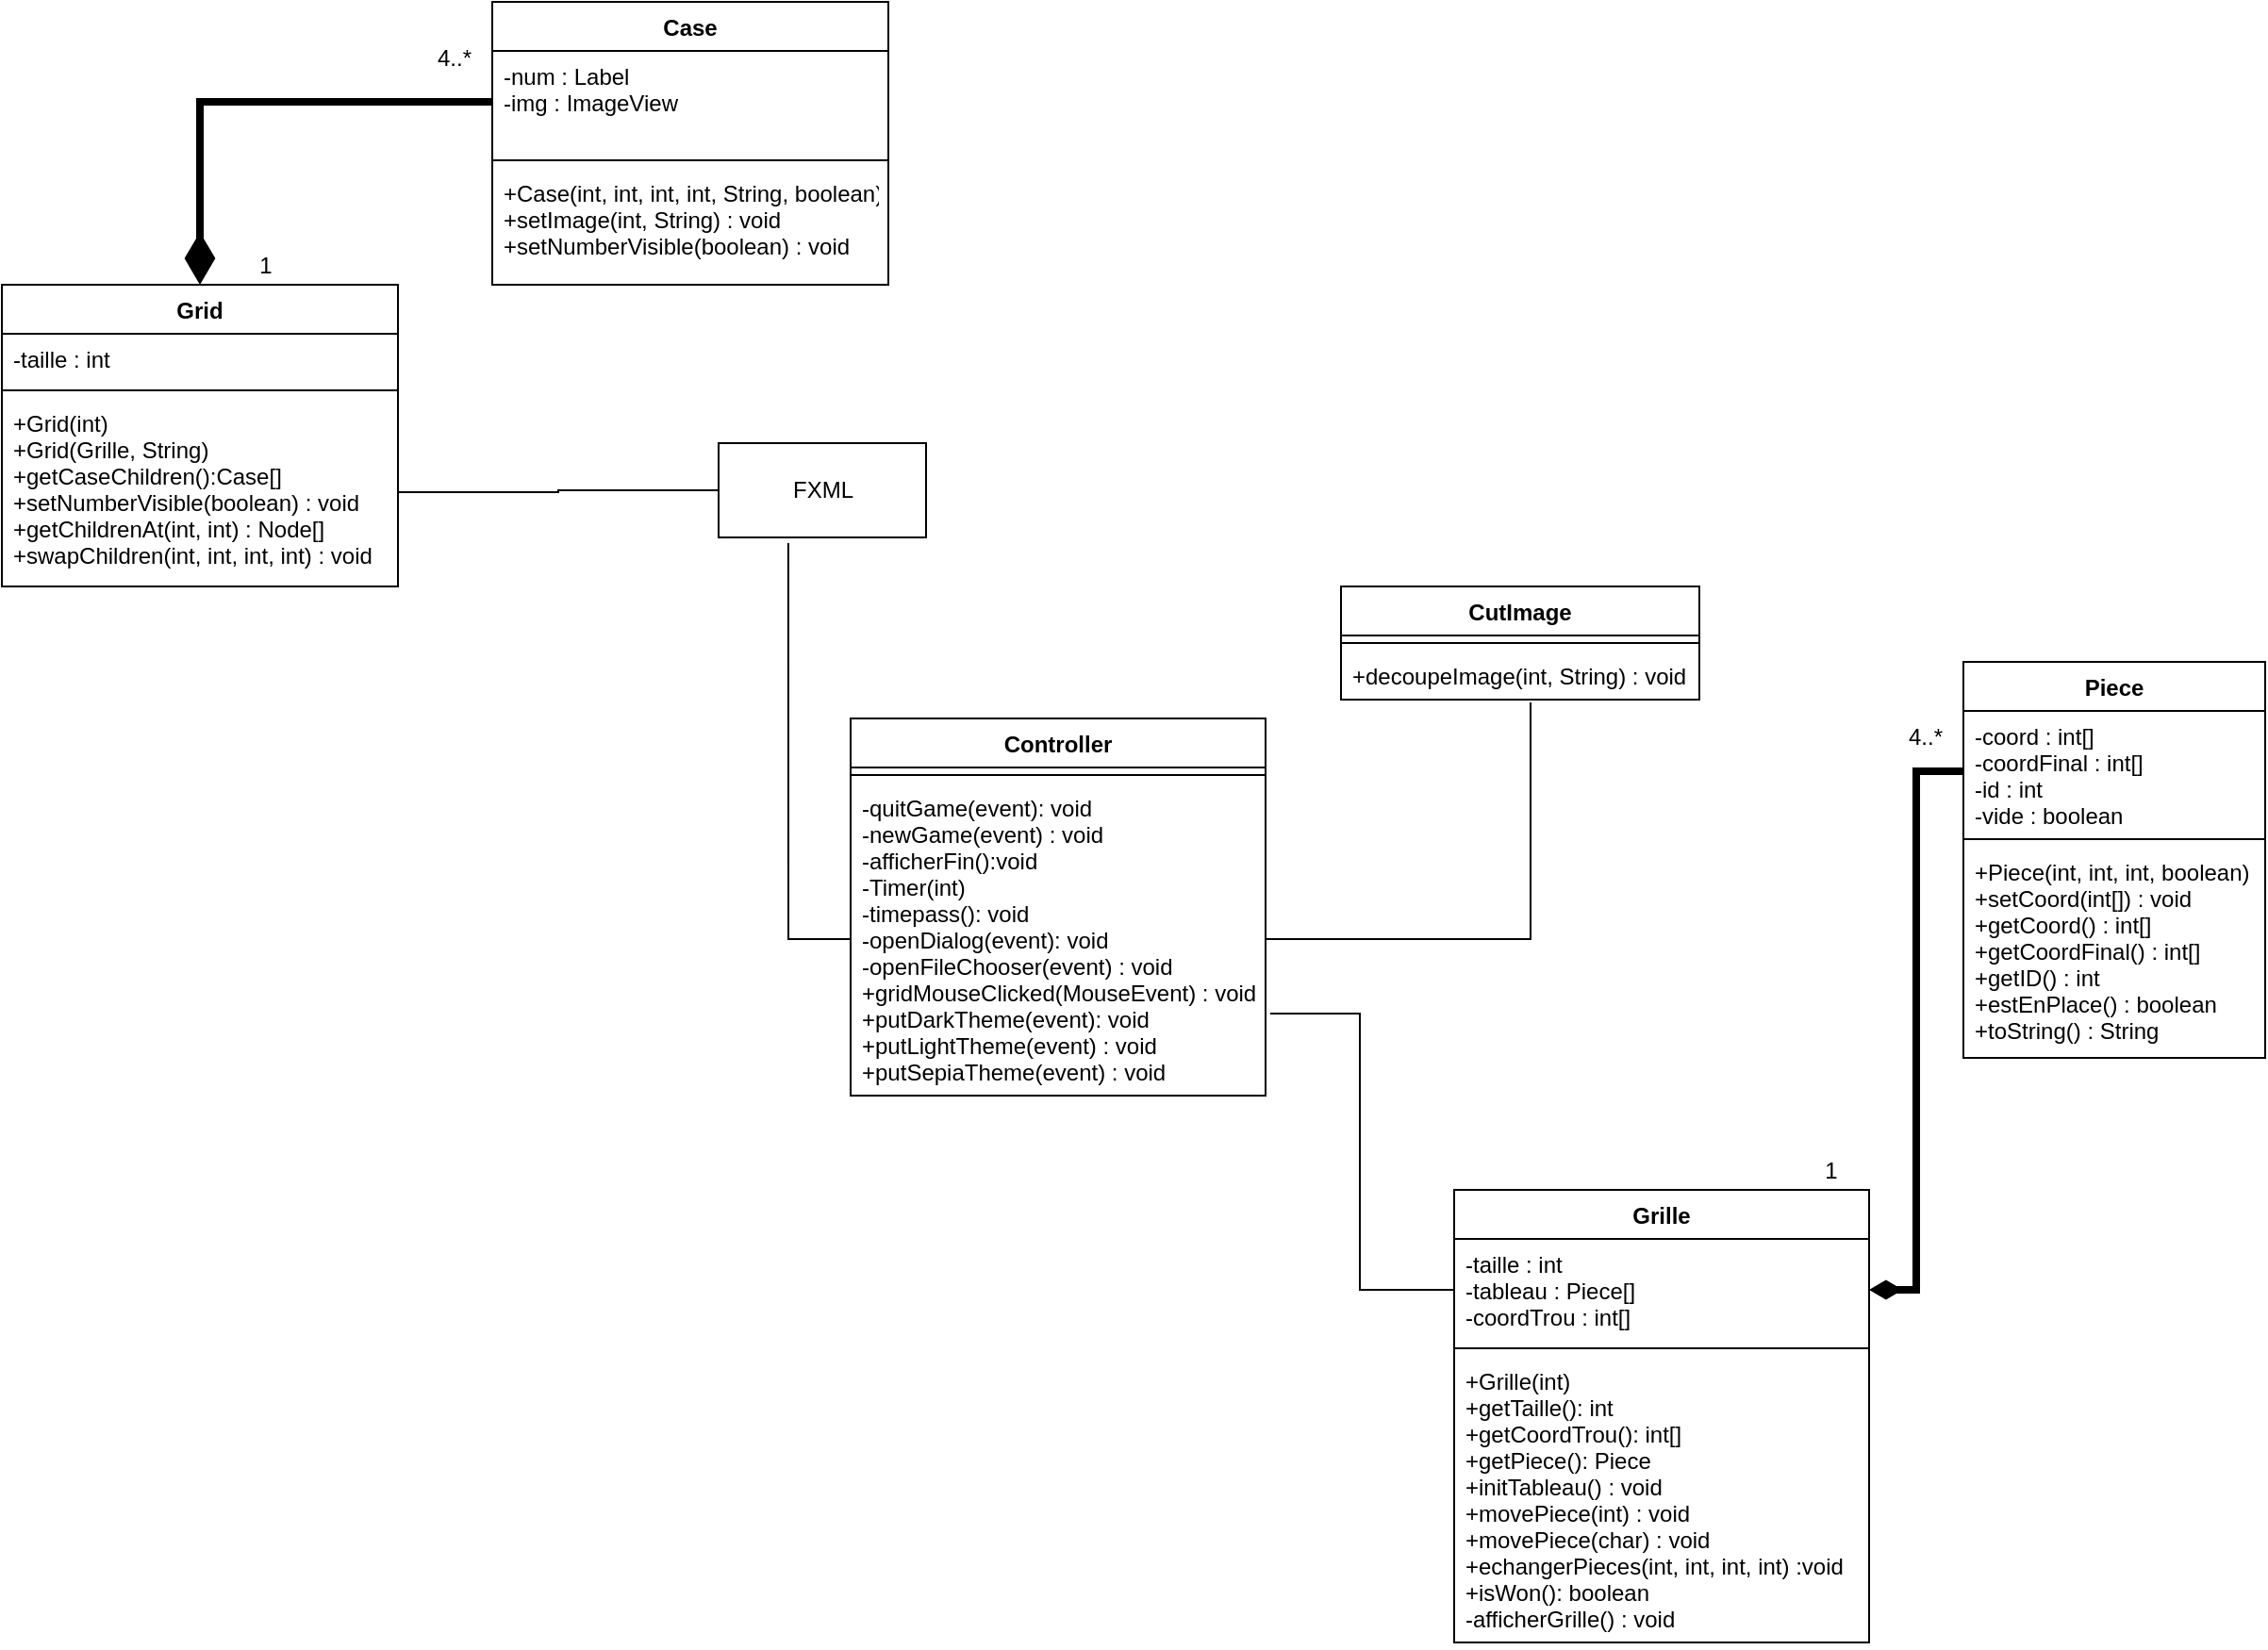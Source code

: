 <mxfile version="14.0.1" type="github">
  <diagram id="C5RBs43oDa-KdzZeNtuy" name="Page-1">
    <mxGraphModel dx="1697" dy="595" grid="1" gridSize="10" guides="1" tooltips="1" connect="1" arrows="1" fold="1" page="1" pageScale="1" pageWidth="827" pageHeight="1169" math="0" shadow="0">
      <root>
        <mxCell id="WIyWlLk6GJQsqaUBKTNV-0" />
        <mxCell id="WIyWlLk6GJQsqaUBKTNV-1" parent="WIyWlLk6GJQsqaUBKTNV-0" />
        <mxCell id="tegfBYY8dMS22XdAfOIb-26" style="edgeStyle=orthogonalEdgeStyle;rounded=0;orthogonalLoop=1;jettySize=auto;html=1;endArrow=diamondThin;endFill=1;strokeWidth=4;" parent="WIyWlLk6GJQsqaUBKTNV-1" source="tegfBYY8dMS22XdAfOIb-19" target="tegfBYY8dMS22XdAfOIb-14" edge="1">
          <mxGeometry relative="1" as="geometry" />
        </mxCell>
        <mxCell id="tegfBYY8dMS22XdAfOIb-27" value="4..*" style="text;html=1;strokeColor=none;fillColor=none;align=center;verticalAlign=middle;whiteSpace=wrap;rounded=0;glass=0;" parent="WIyWlLk6GJQsqaUBKTNV-1" vertex="1">
          <mxGeometry x="230" y="760" width="40" height="20" as="geometry" />
        </mxCell>
        <mxCell id="tegfBYY8dMS22XdAfOIb-28" value="1" style="text;html=1;strokeColor=none;fillColor=none;align=center;verticalAlign=middle;whiteSpace=wrap;rounded=0;glass=0;" parent="WIyWlLk6GJQsqaUBKTNV-1" vertex="1">
          <mxGeometry x="180" y="990" width="40" height="20" as="geometry" />
        </mxCell>
        <mxCell id="tegfBYY8dMS22XdAfOIb-13" value="Grille" style="swimlane;fontStyle=1;align=center;verticalAlign=top;childLayout=stackLayout;horizontal=1;startSize=26;horizontalStack=0;resizeParent=1;resizeParentMax=0;resizeLast=0;collapsible=1;marginBottom=0;" parent="WIyWlLk6GJQsqaUBKTNV-1" vertex="1">
          <mxGeometry y="1010" width="220" height="240" as="geometry" />
        </mxCell>
        <mxCell id="tegfBYY8dMS22XdAfOIb-14" value="-taille : int&#xa;-tableau : Piece[]&#xa;-coordTrou : int[]" style="text;strokeColor=none;fillColor=none;align=left;verticalAlign=top;spacingLeft=4;spacingRight=4;overflow=hidden;rotatable=0;points=[[0,0.5],[1,0.5]];portConstraint=eastwest;glass=0;" parent="tegfBYY8dMS22XdAfOIb-13" vertex="1">
          <mxGeometry y="26" width="220" height="54" as="geometry" />
        </mxCell>
        <mxCell id="tegfBYY8dMS22XdAfOIb-15" value="" style="line;strokeWidth=1;fillColor=none;align=left;verticalAlign=middle;spacingTop=-1;spacingLeft=3;spacingRight=3;rotatable=0;labelPosition=right;points=[];portConstraint=eastwest;" parent="tegfBYY8dMS22XdAfOIb-13" vertex="1">
          <mxGeometry y="80" width="220" height="8" as="geometry" />
        </mxCell>
        <mxCell id="tegfBYY8dMS22XdAfOIb-16" value="+Grille(int)&#xa;+getTaille(): int&#xa;+getCoordTrou(): int[]&#xa;+getPiece(): Piece&#xa;+initTableau() : void&#xa;+movePiece(int) : void&#xa;+movePiece(char) : void&#xa;+echangerPieces(int, int, int, int) :void&#xa;+isWon(): boolean&#xa;-afficherGrille() : void&#xa;" style="text;strokeColor=none;fillColor=none;align=left;verticalAlign=top;spacingLeft=4;spacingRight=4;overflow=hidden;rotatable=0;points=[[0,0.5],[1,0.5]];portConstraint=eastwest;" parent="tegfBYY8dMS22XdAfOIb-13" vertex="1">
          <mxGeometry y="88" width="220" height="152" as="geometry" />
        </mxCell>
        <mxCell id="tegfBYY8dMS22XdAfOIb-18" value="Piece" style="swimlane;fontStyle=1;align=center;verticalAlign=top;childLayout=stackLayout;horizontal=1;startSize=26;horizontalStack=0;resizeParent=1;resizeParentMax=0;resizeLast=0;collapsible=1;marginBottom=0;" parent="WIyWlLk6GJQsqaUBKTNV-1" vertex="1">
          <mxGeometry x="270" y="730" width="160" height="210" as="geometry" />
        </mxCell>
        <mxCell id="tegfBYY8dMS22XdAfOIb-19" value="-coord : int[]&#xa;-coordFinal : int[]&#xa;-id : int &#xa;-vide : boolean" style="text;strokeColor=none;fillColor=none;align=left;verticalAlign=top;spacingLeft=4;spacingRight=4;overflow=hidden;rotatable=0;points=[[0,0.5],[1,0.5]];portConstraint=eastwest;" parent="tegfBYY8dMS22XdAfOIb-18" vertex="1">
          <mxGeometry y="26" width="160" height="64" as="geometry" />
        </mxCell>
        <mxCell id="tegfBYY8dMS22XdAfOIb-20" value="" style="line;strokeWidth=1;fillColor=none;align=left;verticalAlign=middle;spacingTop=-1;spacingLeft=3;spacingRight=3;rotatable=0;labelPosition=right;points=[];portConstraint=eastwest;" parent="tegfBYY8dMS22XdAfOIb-18" vertex="1">
          <mxGeometry y="90" width="160" height="8" as="geometry" />
        </mxCell>
        <mxCell id="tegfBYY8dMS22XdAfOIb-21" value="+Piece(int, int, int, boolean)&#xa;+setCoord(int[]) : void&#xa;+getCoord() : int[]&#xa;+getCoordFinal() : int[]&#xa;+getID() : int&#xa;+estEnPlace() : boolean&#xa;+toString() : String" style="text;strokeColor=none;fillColor=none;align=left;verticalAlign=top;spacingLeft=4;spacingRight=4;overflow=hidden;rotatable=0;points=[[0,0.5],[1,0.5]];portConstraint=eastwest;" parent="tegfBYY8dMS22XdAfOIb-18" vertex="1">
          <mxGeometry y="98" width="160" height="112" as="geometry" />
        </mxCell>
        <mxCell id="7Y3FF3XPQKUWEm8WZrEQ-0" value="Controller" style="swimlane;fontStyle=1;align=center;verticalAlign=top;childLayout=stackLayout;horizontal=1;startSize=26;horizontalStack=0;resizeParent=1;resizeParentMax=0;resizeLast=0;collapsible=1;marginBottom=0;" parent="WIyWlLk6GJQsqaUBKTNV-1" vertex="1">
          <mxGeometry x="-320" y="760" width="220" height="200" as="geometry" />
        </mxCell>
        <mxCell id="7Y3FF3XPQKUWEm8WZrEQ-2" value="" style="line;strokeWidth=1;fillColor=none;align=left;verticalAlign=middle;spacingTop=-1;spacingLeft=3;spacingRight=3;rotatable=0;labelPosition=right;points=[];portConstraint=eastwest;" parent="7Y3FF3XPQKUWEm8WZrEQ-0" vertex="1">
          <mxGeometry y="26" width="220" height="8" as="geometry" />
        </mxCell>
        <mxCell id="7Y3FF3XPQKUWEm8WZrEQ-3" value="-quitGame(event): void&#xa;-newGame(event) : void&#xa;-afficherFin():void&#xa;-Timer(int)&#xa;-timepass(): void&#xa;-openDialog(event): void&#xa;-openFileChooser(event) : void&#xa;+gridMouseClicked(MouseEvent) : void&#xa;+putDarkTheme(event): void&#xa;+putLightTheme(event) : void&#xa;+putSepiaTheme(event) : void" style="text;strokeColor=none;fillColor=none;align=left;verticalAlign=top;spacingLeft=4;spacingRight=4;overflow=hidden;rotatable=0;points=[[0,0.5],[1,0.5]];portConstraint=eastwest;" parent="7Y3FF3XPQKUWEm8WZrEQ-0" vertex="1">
          <mxGeometry y="34" width="220" height="166" as="geometry" />
        </mxCell>
        <mxCell id="Ugj86R5UMHvXt9ItY-I0-0" value="Case" style="swimlane;fontStyle=1;align=center;verticalAlign=top;childLayout=stackLayout;horizontal=1;startSize=26;horizontalStack=0;resizeParent=1;resizeParentMax=0;resizeLast=0;collapsible=1;marginBottom=0;" parent="WIyWlLk6GJQsqaUBKTNV-1" vertex="1">
          <mxGeometry x="-510" y="380" width="210" height="150" as="geometry" />
        </mxCell>
        <mxCell id="Ugj86R5UMHvXt9ItY-I0-1" value="-num : Label&#xa;-img : ImageView" style="text;strokeColor=none;fillColor=none;align=left;verticalAlign=top;spacingLeft=4;spacingRight=4;overflow=hidden;rotatable=0;points=[[0,0.5],[1,0.5]];portConstraint=eastwest;" parent="Ugj86R5UMHvXt9ItY-I0-0" vertex="1">
          <mxGeometry y="26" width="210" height="54" as="geometry" />
        </mxCell>
        <mxCell id="Ugj86R5UMHvXt9ItY-I0-2" value="" style="line;strokeWidth=1;fillColor=none;align=left;verticalAlign=middle;spacingTop=-1;spacingLeft=3;spacingRight=3;rotatable=0;labelPosition=right;points=[];portConstraint=eastwest;" parent="Ugj86R5UMHvXt9ItY-I0-0" vertex="1">
          <mxGeometry y="80" width="210" height="8" as="geometry" />
        </mxCell>
        <mxCell id="Ugj86R5UMHvXt9ItY-I0-3" value="+Case(int, int, int, int, String, boolean)&#xa;+setImage(int, String) : void&#xa;+setNumberVisible(boolean) : void" style="text;strokeColor=none;fillColor=none;align=left;verticalAlign=top;spacingLeft=4;spacingRight=4;overflow=hidden;rotatable=0;points=[[0,0.5],[1,0.5]];portConstraint=eastwest;" parent="Ugj86R5UMHvXt9ItY-I0-0" vertex="1">
          <mxGeometry y="88" width="210" height="62" as="geometry" />
        </mxCell>
        <mxCell id="Ugj86R5UMHvXt9ItY-I0-5" value="CutImage" style="swimlane;fontStyle=1;align=center;verticalAlign=top;childLayout=stackLayout;horizontal=1;startSize=26;horizontalStack=0;resizeParent=1;resizeParentMax=0;resizeLast=0;collapsible=1;marginBottom=0;" parent="WIyWlLk6GJQsqaUBKTNV-1" vertex="1">
          <mxGeometry x="-60" y="690" width="190" height="60" as="geometry" />
        </mxCell>
        <mxCell id="Ugj86R5UMHvXt9ItY-I0-7" value="" style="line;strokeWidth=1;fillColor=none;align=left;verticalAlign=middle;spacingTop=-1;spacingLeft=3;spacingRight=3;rotatable=0;labelPosition=right;points=[];portConstraint=eastwest;" parent="Ugj86R5UMHvXt9ItY-I0-5" vertex="1">
          <mxGeometry y="26" width="190" height="8" as="geometry" />
        </mxCell>
        <mxCell id="Ugj86R5UMHvXt9ItY-I0-8" value="+decoupeImage(int, String) : void" style="text;strokeColor=none;fillColor=none;align=left;verticalAlign=top;spacingLeft=4;spacingRight=4;overflow=hidden;rotatable=0;points=[[0,0.5],[1,0.5]];portConstraint=eastwest;" parent="Ugj86R5UMHvXt9ItY-I0-5" vertex="1">
          <mxGeometry y="34" width="190" height="26" as="geometry" />
        </mxCell>
        <mxCell id="Ugj86R5UMHvXt9ItY-I0-9" value="Grid" style="swimlane;fontStyle=1;align=center;verticalAlign=top;childLayout=stackLayout;horizontal=1;startSize=26;horizontalStack=0;resizeParent=1;resizeParentMax=0;resizeLast=0;collapsible=1;marginBottom=0;" parent="WIyWlLk6GJQsqaUBKTNV-1" vertex="1">
          <mxGeometry x="-770" y="530" width="210" height="160" as="geometry" />
        </mxCell>
        <mxCell id="Ugj86R5UMHvXt9ItY-I0-10" value="-taille : int" style="text;strokeColor=none;fillColor=none;align=left;verticalAlign=top;spacingLeft=4;spacingRight=4;overflow=hidden;rotatable=0;points=[[0,0.5],[1,0.5]];portConstraint=eastwest;" parent="Ugj86R5UMHvXt9ItY-I0-9" vertex="1">
          <mxGeometry y="26" width="210" height="26" as="geometry" />
        </mxCell>
        <mxCell id="Ugj86R5UMHvXt9ItY-I0-11" value="" style="line;strokeWidth=1;fillColor=none;align=left;verticalAlign=middle;spacingTop=-1;spacingLeft=3;spacingRight=3;rotatable=0;labelPosition=right;points=[];portConstraint=eastwest;" parent="Ugj86R5UMHvXt9ItY-I0-9" vertex="1">
          <mxGeometry y="52" width="210" height="8" as="geometry" />
        </mxCell>
        <mxCell id="Ugj86R5UMHvXt9ItY-I0-12" value="+Grid(int)&#xa;+Grid(Grille, String)&#xa;+getCaseChildren():Case[]&#xa;+setNumberVisible(boolean) : void&#xa;+getChildrenAt(int, int) : Node[]&#xa;+swapChildren(int, int, int, int) : void" style="text;strokeColor=none;fillColor=none;align=left;verticalAlign=top;spacingLeft=4;spacingRight=4;overflow=hidden;rotatable=0;points=[[0,0.5],[1,0.5]];portConstraint=eastwest;" parent="Ugj86R5UMHvXt9ItY-I0-9" vertex="1">
          <mxGeometry y="60" width="210" height="100" as="geometry" />
        </mxCell>
        <mxCell id="Ugj86R5UMHvXt9ItY-I0-13" value="FXML" style="html=1;" parent="WIyWlLk6GJQsqaUBKTNV-1" vertex="1">
          <mxGeometry x="-390" y="614" width="110" height="50" as="geometry" />
        </mxCell>
        <mxCell id="Ugj86R5UMHvXt9ItY-I0-16" style="edgeStyle=orthogonalEdgeStyle;rounded=0;orthogonalLoop=1;jettySize=auto;html=1;entryX=0.5;entryY=0;entryDx=0;entryDy=0;endArrow=diamondThin;endFill=1;endSize=16;startSize=14;jumpSize=7;strokeWidth=4;" parent="WIyWlLk6GJQsqaUBKTNV-1" source="Ugj86R5UMHvXt9ItY-I0-1" target="Ugj86R5UMHvXt9ItY-I0-9" edge="1">
          <mxGeometry relative="1" as="geometry" />
        </mxCell>
        <mxCell id="Ugj86R5UMHvXt9ItY-I0-17" value="4..*" style="text;html=1;strokeColor=none;fillColor=none;align=center;verticalAlign=middle;whiteSpace=wrap;rounded=0;glass=0;" parent="WIyWlLk6GJQsqaUBKTNV-1" vertex="1">
          <mxGeometry x="-550" y="400" width="40" height="20" as="geometry" />
        </mxCell>
        <mxCell id="Ugj86R5UMHvXt9ItY-I0-19" value="1" style="text;html=1;strokeColor=none;fillColor=none;align=center;verticalAlign=middle;whiteSpace=wrap;rounded=0;glass=0;" parent="WIyWlLk6GJQsqaUBKTNV-1" vertex="1">
          <mxGeometry x="-650" y="510" width="40" height="20" as="geometry" />
        </mxCell>
        <mxCell id="vgTbRwmTvLUqRU4mt49j-0" style="edgeStyle=orthogonalEdgeStyle;rounded=0;orthogonalLoop=1;jettySize=auto;html=1;entryX=0;entryY=0.5;entryDx=0;entryDy=0;endArrow=none;endFill=0;" edge="1" parent="WIyWlLk6GJQsqaUBKTNV-1" source="Ugj86R5UMHvXt9ItY-I0-12" target="Ugj86R5UMHvXt9ItY-I0-13">
          <mxGeometry relative="1" as="geometry" />
        </mxCell>
        <mxCell id="vgTbRwmTvLUqRU4mt49j-1" style="edgeStyle=orthogonalEdgeStyle;rounded=0;orthogonalLoop=1;jettySize=auto;html=1;endArrow=none;endFill=0;entryX=0.529;entryY=1.058;entryDx=0;entryDy=0;entryPerimeter=0;" edge="1" parent="WIyWlLk6GJQsqaUBKTNV-1" source="7Y3FF3XPQKUWEm8WZrEQ-3" target="Ugj86R5UMHvXt9ItY-I0-8">
          <mxGeometry relative="1" as="geometry">
            <mxPoint x="50" y="810" as="targetPoint" />
            <Array as="points">
              <mxPoint x="41" y="877" />
            </Array>
          </mxGeometry>
        </mxCell>
        <mxCell id="vgTbRwmTvLUqRU4mt49j-2" style="edgeStyle=orthogonalEdgeStyle;rounded=0;orthogonalLoop=1;jettySize=auto;html=1;endArrow=none;endFill=0;entryX=0.336;entryY=1.06;entryDx=0;entryDy=0;entryPerimeter=0;" edge="1" parent="WIyWlLk6GJQsqaUBKTNV-1" source="7Y3FF3XPQKUWEm8WZrEQ-3" target="Ugj86R5UMHvXt9ItY-I0-13">
          <mxGeometry relative="1" as="geometry">
            <mxPoint x="-350" y="670" as="targetPoint" />
          </mxGeometry>
        </mxCell>
        <mxCell id="vgTbRwmTvLUqRU4mt49j-3" style="edgeStyle=orthogonalEdgeStyle;rounded=0;orthogonalLoop=1;jettySize=auto;html=1;entryX=1.011;entryY=0.738;entryDx=0;entryDy=0;entryPerimeter=0;endArrow=none;endFill=0;" edge="1" parent="WIyWlLk6GJQsqaUBKTNV-1" source="tegfBYY8dMS22XdAfOIb-14" target="7Y3FF3XPQKUWEm8WZrEQ-3">
          <mxGeometry relative="1" as="geometry" />
        </mxCell>
      </root>
    </mxGraphModel>
  </diagram>
</mxfile>
